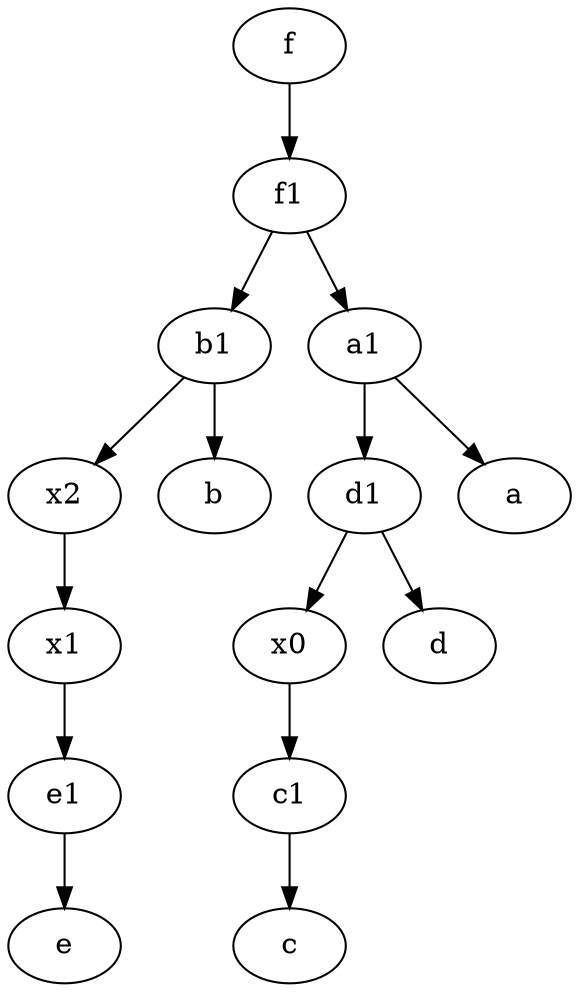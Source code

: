 digraph  {
	f [pos="15,45!"];
	x2;
	c1 [pos="30,15!"];
	x0;
	d1 [pos="25,30!"];
	b1 [pos="45,20!"];
	a1 [pos="40,15!"];
	x1;
	e1 [pos="25,45!"];
	f1;
	c1 -> c;
	a1 -> a;
	f1 -> a1;
	f1 -> b1;
	f -> f1;
	d1 -> x0;
	d1 -> d;
	e1 -> e;
	b1 -> x2;
	x1 -> e1;
	b1 -> b;
	x2 -> x1;
	a1 -> d1;
	x0 -> c1;

	}